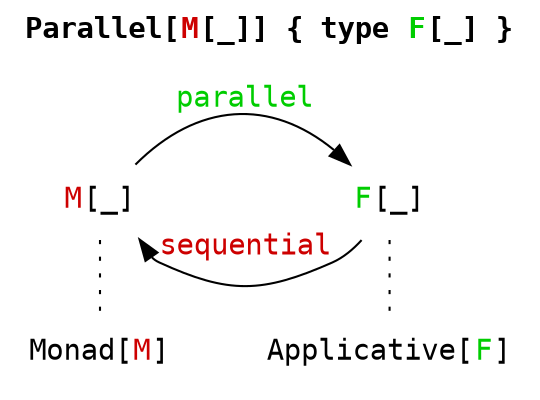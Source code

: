 digraph parallel {
  node [shape=none, fontname=courier]
  edge [fontname=courier]
  
  label=<Parallel[<font color="red3">M</font>[_]] { type <font color="green3">F</font>[_] }<br/><br/>>
  labelloc=top
  fontname="courier-bold"

  subgraph cluster_parallel {
    label=""
    color=white
  
    F [label=<<font color="green3">F</font>[_]>]
    M [label=<<font color="red3">M</font>[_]>]

    M:ne -> F:nw [label="parallel", fontcolor=green3]
    F -> M:se [label="sequential", fontcolor=red3]
    
    { rank=same M F }
  }

  subgraph cluster_tc {
    label=""
    color=white
    
    Ap [label=<Applicative[<font color="green3">F</font>&#93;>]
    Monad [label=<Monad[<font color="red3">M</font>&#93;>]
  }

  F -> Ap [style=dotted dir=none]
  M -> Monad [style=dotted dir=none]

  { rank=same Monad Ap }
}